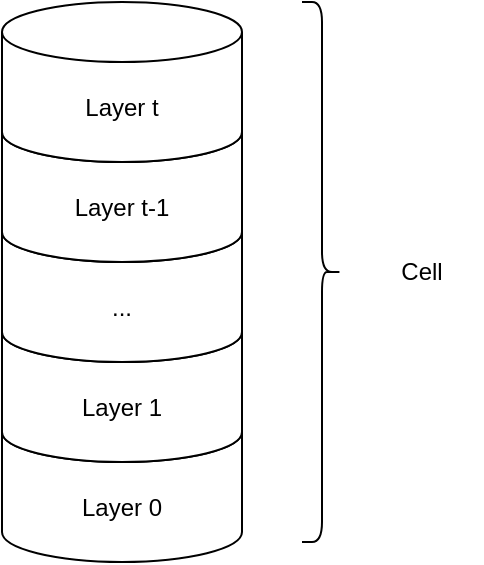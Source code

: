 <mxfile version="23.0.2" type="device" pages="5">
  <diagram id="-lP6AinIGYvUKCtov-7J" name="cell">
    <mxGraphModel dx="1114" dy="397" grid="0" gridSize="10" guides="1" tooltips="1" connect="1" arrows="1" fold="1" page="1" pageScale="1" pageWidth="850" pageHeight="1100" math="0" shadow="0">
      <root>
        <mxCell id="0" />
        <mxCell id="1" parent="0" />
        <mxCell id="3tPXu2T8eUPrCPi32IMi-1" value="Layer 0" style="shape=cylinder3;whiteSpace=wrap;html=1;boundedLbl=1;backgroundOutline=1;size=15;" parent="1" vertex="1">
          <mxGeometry x="330" y="370" width="120" height="80" as="geometry" />
        </mxCell>
        <mxCell id="3tPXu2T8eUPrCPi32IMi-2" value="Layer 1" style="shape=cylinder3;whiteSpace=wrap;html=1;boundedLbl=1;backgroundOutline=1;size=15;" parent="1" vertex="1">
          <mxGeometry x="330" y="320" width="120" height="80" as="geometry" />
        </mxCell>
        <mxCell id="3tPXu2T8eUPrCPi32IMi-3" value="..." style="shape=cylinder3;whiteSpace=wrap;html=1;boundedLbl=1;backgroundOutline=1;size=15;" parent="1" vertex="1">
          <mxGeometry x="330" y="270" width="120" height="80" as="geometry" />
        </mxCell>
        <mxCell id="3tPXu2T8eUPrCPi32IMi-4" value="Layer t-1" style="shape=cylinder3;whiteSpace=wrap;html=1;boundedLbl=1;backgroundOutline=1;size=15;" parent="1" vertex="1">
          <mxGeometry x="330" y="220" width="120" height="80" as="geometry" />
        </mxCell>
        <mxCell id="3tPXu2T8eUPrCPi32IMi-5" value="Layer t" style="shape=cylinder3;whiteSpace=wrap;html=1;boundedLbl=1;backgroundOutline=1;size=15;" parent="1" vertex="1">
          <mxGeometry x="330" y="170" width="120" height="80" as="geometry" />
        </mxCell>
        <mxCell id="3tPXu2T8eUPrCPi32IMi-6" value="" style="shape=curlyBracket;whiteSpace=wrap;html=1;rounded=1;flipH=1;labelPosition=right;verticalLabelPosition=middle;align=left;verticalAlign=middle;" parent="1" vertex="1">
          <mxGeometry x="480" y="170" width="20" height="270" as="geometry" />
        </mxCell>
        <mxCell id="3tPXu2T8eUPrCPi32IMi-7" value="Cell" style="text;html=1;strokeColor=none;fillColor=none;align=center;verticalAlign=middle;whiteSpace=wrap;rounded=0;" parent="1" vertex="1">
          <mxGeometry x="510" y="290" width="60" height="30" as="geometry" />
        </mxCell>
      </root>
    </mxGraphModel>
  </diagram>
  <diagram id="SXvvy4v2VvkBK6lqMY18" name="layer">
    <mxGraphModel dx="1114" dy="397" grid="1" gridSize="10" guides="1" tooltips="1" connect="1" arrows="1" fold="1" page="1" pageScale="1" pageWidth="850" pageHeight="1100" math="0" shadow="0">
      <root>
        <mxCell id="0" />
        <mxCell id="1" parent="0" />
        <mxCell id="LG200ECpvpbh2zePtFpl-1" value="Layer" style="shape=cylinder3;whiteSpace=wrap;html=1;boundedLbl=1;backgroundOutline=1;size=15;" parent="1" vertex="1">
          <mxGeometry x="390" y="370" width="170" height="80" as="geometry" />
        </mxCell>
        <mxCell id="LG200ECpvpbh2zePtFpl-2" value="deposition" style="ellipse;shape=cloud;whiteSpace=wrap;html=1;" parent="1" vertex="1">
          <mxGeometry x="422" y="270" width="95" height="60" as="geometry" />
        </mxCell>
        <mxCell id="LG200ECpvpbh2zePtFpl-3" style="edgeStyle=orthogonalEdgeStyle;rounded=0;orthogonalLoop=1;jettySize=auto;html=1;exitX=0.55;exitY=0.95;exitDx=0;exitDy=0;exitPerimeter=0;entryX=0.5;entryY=0;entryDx=0;entryDy=0;entryPerimeter=0;" parent="1" source="LG200ECpvpbh2zePtFpl-2" target="LG200ECpvpbh2zePtFpl-1" edge="1">
          <mxGeometry relative="1" as="geometry" />
        </mxCell>
        <mxCell id="LG200ECpvpbh2zePtFpl-4" value="erosion" style="ellipse;shape=cloud;whiteSpace=wrap;html=1;" parent="1" vertex="1">
          <mxGeometry x="425" y="481" width="95" height="60" as="geometry" />
        </mxCell>
        <mxCell id="LG200ECpvpbh2zePtFpl-7" style="edgeStyle=orthogonalEdgeStyle;rounded=0;orthogonalLoop=1;jettySize=auto;html=1;exitX=0.5;exitY=1;exitDx=0;exitDy=0;exitPerimeter=0;entryX=0.526;entryY=0.15;entryDx=0;entryDy=0;entryPerimeter=0;" parent="1" source="LG200ECpvpbh2zePtFpl-1" target="LG200ECpvpbh2zePtFpl-4" edge="1">
          <mxGeometry relative="1" as="geometry" />
        </mxCell>
      </root>
    </mxGraphModel>
  </diagram>
  <diagram name="stocks" id="vhZdWMq4PLSLrxMDySLB">
    <mxGraphModel dx="1114" dy="397" grid="0" gridSize="10" guides="1" tooltips="1" connect="1" arrows="1" fold="1" page="1" pageScale="1" pageWidth="850" pageHeight="1100" math="0" shadow="0">
      <root>
        <mxCell id="0" />
        <mxCell id="1" parent="0" />
        <mxCell id="PZBMEhScY9mzJeVB7o7m-6" value="turnover, burial" style="text;html=1;strokeColor=none;fillColor=none;align=center;verticalAlign=middle;whiteSpace=wrap;rounded=0;rotation=90;" parent="1" vertex="1">
          <mxGeometry x="500" y="180" width="100" height="30" as="geometry" />
        </mxCell>
        <mxCell id="PZBMEhScY9mzJeVB7o7m-8" value="decomposition" style="text;html=1;strokeColor=none;fillColor=none;align=center;verticalAlign=middle;whiteSpace=wrap;rounded=0;rotation=-90;" parent="1" vertex="1">
          <mxGeometry x="251.5" y="208.5" width="90" height="25" as="geometry" />
        </mxCell>
        <mxCell id="PZBMEhScY9mzJeVB7o7m-12" value="uptake" style="text;html=1;strokeColor=none;fillColor=none;align=center;verticalAlign=middle;whiteSpace=wrap;rounded=0;rotation=-90;" parent="1" vertex="1">
          <mxGeometry x="272" y="135" width="50" height="20" as="geometry" />
        </mxCell>
        <mxCell id="wDH2zlYpchgOYQHvWb8Y-1" value="Refractory" style="shape=cylinder3;whiteSpace=wrap;html=1;boundedLbl=1;backgroundOutline=1;size=15;" parent="1" vertex="1">
          <mxGeometry x="330" y="230" width="190" height="80" as="geometry" />
        </mxCell>
        <mxCell id="wDH2zlYpchgOYQHvWb8Y-2" value="Labile" style="shape=cylinder3;whiteSpace=wrap;html=1;boundedLbl=1;backgroundOutline=1;size=15;" parent="1" vertex="1">
          <mxGeometry x="330" y="180" width="190" height="80" as="geometry" />
        </mxCell>
        <mxCell id="wDH2zlYpchgOYQHvWb8Y-3" value="Inorganic" style="shape=cylinder3;whiteSpace=wrap;html=1;boundedLbl=1;backgroundOutline=1;size=15;" parent="1" vertex="1">
          <mxGeometry x="330" y="130" width="190" height="80" as="geometry" />
        </mxCell>
        <mxCell id="wDH2zlYpchgOYQHvWb8Y-4" value="Biomass" style="shape=cylinder3;whiteSpace=wrap;html=1;boundedLbl=1;backgroundOutline=1;size=15;" parent="1" vertex="1">
          <mxGeometry x="330" y="80" width="190" height="80" as="geometry" />
        </mxCell>
        <mxCell id="wDH2zlYpchgOYQHvWb8Y-5" style="edgeStyle=orthogonalEdgeStyle;rounded=0;orthogonalLoop=1;jettySize=auto;html=1;exitX=0;exitY=0.5;exitDx=0;exitDy=0;exitPerimeter=0;entryX=0;entryY=0.5;entryDx=0;entryDy=0;entryPerimeter=0;" parent="1" source="wDH2zlYpchgOYQHvWb8Y-3" target="wDH2zlYpchgOYQHvWb8Y-4" edge="1">
          <mxGeometry relative="1" as="geometry" />
        </mxCell>
        <mxCell id="wDH2zlYpchgOYQHvWb8Y-7" style="edgeStyle=orthogonalEdgeStyle;rounded=0;orthogonalLoop=1;jettySize=auto;html=1;exitX=0;exitY=0.5;exitDx=0;exitDy=0;exitPerimeter=0;" parent="1" source="wDH2zlYpchgOYQHvWb8Y-2" edge="1">
          <mxGeometry relative="1" as="geometry">
            <mxPoint x="310" y="220" as="targetPoint" />
            <Array as="points" />
          </mxGeometry>
        </mxCell>
        <mxCell id="wDH2zlYpchgOYQHvWb8Y-8" style="edgeStyle=orthogonalEdgeStyle;rounded=0;orthogonalLoop=1;jettySize=auto;html=1;exitX=1;exitY=0.5;exitDx=0;exitDy=0;exitPerimeter=0;entryX=1;entryY=0.5;entryDx=0;entryDy=0;entryPerimeter=0;" parent="1" source="wDH2zlYpchgOYQHvWb8Y-4" target="wDH2zlYpchgOYQHvWb8Y-3" edge="1">
          <mxGeometry relative="1" as="geometry" />
        </mxCell>
        <mxCell id="wDH2zlYpchgOYQHvWb8Y-9" style="edgeStyle=orthogonalEdgeStyle;rounded=0;orthogonalLoop=1;jettySize=auto;html=1;exitX=1;exitY=0.5;exitDx=0;exitDy=0;exitPerimeter=0;entryX=1;entryY=0.5;entryDx=0;entryDy=0;entryPerimeter=0;" parent="1" source="wDH2zlYpchgOYQHvWb8Y-4" target="wDH2zlYpchgOYQHvWb8Y-2" edge="1">
          <mxGeometry relative="1" as="geometry" />
        </mxCell>
        <mxCell id="wDH2zlYpchgOYQHvWb8Y-10" style="edgeStyle=orthogonalEdgeStyle;rounded=0;orthogonalLoop=1;jettySize=auto;html=1;exitX=1;exitY=0.5;exitDx=0;exitDy=0;exitPerimeter=0;entryX=1;entryY=0.5;entryDx=0;entryDy=0;entryPerimeter=0;" parent="1" source="wDH2zlYpchgOYQHvWb8Y-4" target="wDH2zlYpchgOYQHvWb8Y-1" edge="1">
          <mxGeometry relative="1" as="geometry" />
        </mxCell>
        <mxCell id="_JzJk7Etcn0lZi9cBcMk-1" value="" style="shape=curlyBracket;whiteSpace=wrap;html=1;rounded=1;flipH=1;labelPosition=right;verticalLabelPosition=middle;align=left;verticalAlign=middle;" parent="1" vertex="1">
          <mxGeometry x="567" y="100" width="20" height="200" as="geometry" />
        </mxCell>
        <mxCell id="_JzJk7Etcn0lZi9cBcMk-2" value="Layer" style="text;html=1;strokeColor=none;fillColor=none;align=center;verticalAlign=middle;whiteSpace=wrap;rounded=0;" parent="1" vertex="1">
          <mxGeometry x="580" y="190" width="50" height="30" as="geometry" />
        </mxCell>
      </root>
    </mxGraphModel>
  </diagram>
  <diagram id="pMayf0xH06TEJpOyDaw4" name="biomass">
    <mxGraphModel dx="1114" dy="397" grid="1" gridSize="10" guides="1" tooltips="1" connect="1" arrows="1" fold="1" page="1" pageScale="1" pageWidth="850" pageHeight="1100" math="0" shadow="0">
      <root>
        <mxCell id="0" />
        <mxCell id="1" parent="0" />
        <mxCell id="uZUQW8mj0Vxe3iWRQPtP-6" style="edgeStyle=orthogonalEdgeStyle;rounded=0;orthogonalLoop=1;jettySize=auto;html=1;exitX=1;exitY=0;exitDx=0;exitDy=27.5;exitPerimeter=0;entryX=0;entryY=0.5;entryDx=0;entryDy=0;" parent="1" source="uZUQW8mj0Vxe3iWRQPtP-1" target="uZUQW8mj0Vxe3iWRQPtP-3" edge="1">
          <mxGeometry relative="1" as="geometry" />
        </mxCell>
        <mxCell id="uZUQW8mj0Vxe3iWRQPtP-8" style="edgeStyle=orthogonalEdgeStyle;rounded=0;orthogonalLoop=1;jettySize=auto;html=1;exitX=1;exitY=0;exitDx=0;exitDy=52.5;exitPerimeter=0;" parent="1" source="uZUQW8mj0Vxe3iWRQPtP-1" target="uZUQW8mj0Vxe3iWRQPtP-7" edge="1">
          <mxGeometry relative="1" as="geometry" />
        </mxCell>
        <mxCell id="uZUQW8mj0Vxe3iWRQPtP-9" style="edgeStyle=orthogonalEdgeStyle;rounded=0;orthogonalLoop=1;jettySize=auto;html=1;exitX=0.5;exitY=1;exitDx=0;exitDy=0;exitPerimeter=0;" parent="1" source="uZUQW8mj0Vxe3iWRQPtP-1" target="uZUQW8mj0Vxe3iWRQPtP-5" edge="1">
          <mxGeometry relative="1" as="geometry" />
        </mxCell>
        <mxCell id="uZUQW8mj0Vxe3iWRQPtP-1" value="Biomass" style="shape=cylinder3;whiteSpace=wrap;html=1;boundedLbl=1;backgroundOutline=1;size=15;" parent="1" vertex="1">
          <mxGeometry x="330" y="360" width="170" height="80" as="geometry" />
        </mxCell>
        <mxCell id="uZUQW8mj0Vxe3iWRQPtP-3" value="turnover" style="text;html=1;strokeColor=none;fillColor=none;align=center;verticalAlign=middle;whiteSpace=wrap;rounded=0;" parent="1" vertex="1">
          <mxGeometry x="560" y="372" width="50" height="30" as="geometry" />
        </mxCell>
        <mxCell id="uZUQW8mj0Vxe3iWRQPtP-5" value="erosion" style="ellipse;shape=cloud;whiteSpace=wrap;html=1;" parent="1" vertex="1">
          <mxGeometry x="370" y="480" width="90" height="60" as="geometry" />
        </mxCell>
        <mxCell id="uZUQW8mj0Vxe3iWRQPtP-7" value="burial (from deposition)" style="text;html=1;strokeColor=none;fillColor=none;align=center;verticalAlign=middle;whiteSpace=wrap;rounded=0;" parent="1" vertex="1">
          <mxGeometry x="560" y="398" width="130" height="30" as="geometry" />
        </mxCell>
        <mxCell id="uZUQW8mj0Vxe3iWRQPtP-10" value="growth" style="ellipse;shape=cloud;whiteSpace=wrap;html=1;" parent="1" vertex="1">
          <mxGeometry x="365" y="256" width="90" height="60" as="geometry" />
        </mxCell>
        <mxCell id="uZUQW8mj0Vxe3iWRQPtP-11" style="edgeStyle=orthogonalEdgeStyle;rounded=0;orthogonalLoop=1;jettySize=auto;html=1;exitX=0.55;exitY=0.95;exitDx=0;exitDy=0;exitPerimeter=0;entryX=0.5;entryY=0;entryDx=0;entryDy=0;entryPerimeter=0;" parent="1" source="uZUQW8mj0Vxe3iWRQPtP-10" target="uZUQW8mj0Vxe3iWRQPtP-1" edge="1">
          <mxGeometry relative="1" as="geometry" />
        </mxCell>
      </root>
    </mxGraphModel>
  </diagram>
  <diagram id="GNWo2hL5nOkbdt9kuDxY" name="cell_layer_stocks">
    <mxGraphModel dx="1114" dy="397" grid="0" gridSize="10" guides="1" tooltips="1" connect="1" arrows="1" fold="1" page="1" pageScale="1" pageWidth="850" pageHeight="1100" math="0" shadow="0">
      <root>
        <mxCell id="0" />
        <mxCell id="1" parent="0" />
        <mxCell id="RprvyRXRKWDpiYTjihTP-1" value="Layer 0" style="shape=cylinder3;whiteSpace=wrap;html=1;boundedLbl=1;backgroundOutline=1;size=15;" vertex="1" parent="1">
          <mxGeometry x="36" y="362" width="120" height="80" as="geometry" />
        </mxCell>
        <mxCell id="RprvyRXRKWDpiYTjihTP-2" value="Layer 1" style="shape=cylinder3;whiteSpace=wrap;html=1;boundedLbl=1;backgroundOutline=1;size=15;" vertex="1" parent="1">
          <mxGeometry x="36" y="312" width="120" height="80" as="geometry" />
        </mxCell>
        <mxCell id="RprvyRXRKWDpiYTjihTP-3" value="..." style="shape=cylinder3;whiteSpace=wrap;html=1;boundedLbl=1;backgroundOutline=1;size=15;" vertex="1" parent="1">
          <mxGeometry x="36" y="262" width="120" height="80" as="geometry" />
        </mxCell>
        <mxCell id="RprvyRXRKWDpiYTjihTP-4" value="Layer t-1" style="shape=cylinder3;whiteSpace=wrap;html=1;boundedLbl=1;backgroundOutline=1;size=15;" vertex="1" parent="1">
          <mxGeometry x="36" y="212" width="120" height="80" as="geometry" />
        </mxCell>
        <mxCell id="RprvyRXRKWDpiYTjihTP-5" value="Layer t" style="shape=cylinder3;whiteSpace=wrap;html=1;boundedLbl=1;backgroundOutline=1;size=15;" vertex="1" parent="1">
          <mxGeometry x="36" y="162" width="120" height="80" as="geometry" />
        </mxCell>
        <mxCell id="RprvyRXRKWDpiYTjihTP-6" value="" style="shape=curlyBracket;whiteSpace=wrap;html=1;rounded=1;flipH=1;labelPosition=right;verticalLabelPosition=middle;align=left;verticalAlign=middle;" vertex="1" parent="1">
          <mxGeometry x="186" y="162" width="20" height="270" as="geometry" />
        </mxCell>
        <mxCell id="RprvyRXRKWDpiYTjihTP-7" value="Cell" style="text;html=1;strokeColor=none;fillColor=none;align=center;verticalAlign=middle;whiteSpace=wrap;rounded=0;" vertex="1" parent="1">
          <mxGeometry x="216" y="282" width="60" height="30" as="geometry" />
        </mxCell>
        <mxCell id="3vAuAnJjDtBQY2FeWHFx-1" value="turnover, burial" style="text;html=1;strokeColor=none;fillColor=none;align=center;verticalAlign=middle;whiteSpace=wrap;rounded=0;rotation=90;" vertex="1" parent="1">
          <mxGeometry x="577.5" y="312" width="100" height="30" as="geometry" />
        </mxCell>
        <mxCell id="3vAuAnJjDtBQY2FeWHFx-2" value="decomposition" style="text;html=1;strokeColor=none;fillColor=none;align=center;verticalAlign=middle;whiteSpace=wrap;rounded=0;rotation=-90;" vertex="1" parent="1">
          <mxGeometry x="329" y="340.5" width="90" height="25" as="geometry" />
        </mxCell>
        <mxCell id="3vAuAnJjDtBQY2FeWHFx-3" value="uptake" style="text;html=1;strokeColor=none;fillColor=none;align=center;verticalAlign=middle;whiteSpace=wrap;rounded=0;rotation=-90;" vertex="1" parent="1">
          <mxGeometry x="349.5" y="267" width="50" height="20" as="geometry" />
        </mxCell>
        <mxCell id="3vAuAnJjDtBQY2FeWHFx-4" value="Refractory" style="shape=cylinder3;whiteSpace=wrap;html=1;boundedLbl=1;backgroundOutline=1;size=15;" vertex="1" parent="1">
          <mxGeometry x="407.5" y="362" width="190" height="80" as="geometry" />
        </mxCell>
        <mxCell id="3vAuAnJjDtBQY2FeWHFx-5" value="Labile" style="shape=cylinder3;whiteSpace=wrap;html=1;boundedLbl=1;backgroundOutline=1;size=15;" vertex="1" parent="1">
          <mxGeometry x="407.5" y="312" width="190" height="80" as="geometry" />
        </mxCell>
        <mxCell id="3vAuAnJjDtBQY2FeWHFx-6" value="Inorganic" style="shape=cylinder3;whiteSpace=wrap;html=1;boundedLbl=1;backgroundOutline=1;size=15;" vertex="1" parent="1">
          <mxGeometry x="407.5" y="262" width="190" height="80" as="geometry" />
        </mxCell>
        <mxCell id="3vAuAnJjDtBQY2FeWHFx-7" value="Biomass" style="shape=cylinder3;whiteSpace=wrap;html=1;boundedLbl=1;backgroundOutline=1;size=15;" vertex="1" parent="1">
          <mxGeometry x="407.5" y="212" width="190" height="80" as="geometry" />
        </mxCell>
        <mxCell id="3vAuAnJjDtBQY2FeWHFx-8" style="edgeStyle=orthogonalEdgeStyle;rounded=0;orthogonalLoop=1;jettySize=auto;html=1;exitX=0;exitY=0.5;exitDx=0;exitDy=0;exitPerimeter=0;entryX=0;entryY=0.5;entryDx=0;entryDy=0;entryPerimeter=0;" edge="1" parent="1" source="3vAuAnJjDtBQY2FeWHFx-6" target="3vAuAnJjDtBQY2FeWHFx-7">
          <mxGeometry relative="1" as="geometry" />
        </mxCell>
        <mxCell id="3vAuAnJjDtBQY2FeWHFx-9" style="edgeStyle=orthogonalEdgeStyle;rounded=0;orthogonalLoop=1;jettySize=auto;html=1;exitX=0;exitY=0.5;exitDx=0;exitDy=0;exitPerimeter=0;" edge="1" parent="1" source="3vAuAnJjDtBQY2FeWHFx-5">
          <mxGeometry relative="1" as="geometry">
            <mxPoint x="387.5" y="352" as="targetPoint" />
            <Array as="points" />
          </mxGeometry>
        </mxCell>
        <mxCell id="3vAuAnJjDtBQY2FeWHFx-10" style="edgeStyle=orthogonalEdgeStyle;rounded=0;orthogonalLoop=1;jettySize=auto;html=1;exitX=1;exitY=0.5;exitDx=0;exitDy=0;exitPerimeter=0;entryX=1;entryY=0.5;entryDx=0;entryDy=0;entryPerimeter=0;" edge="1" parent="1" source="3vAuAnJjDtBQY2FeWHFx-7" target="3vAuAnJjDtBQY2FeWHFx-6">
          <mxGeometry relative="1" as="geometry" />
        </mxCell>
        <mxCell id="3vAuAnJjDtBQY2FeWHFx-11" style="edgeStyle=orthogonalEdgeStyle;rounded=0;orthogonalLoop=1;jettySize=auto;html=1;exitX=1;exitY=0.5;exitDx=0;exitDy=0;exitPerimeter=0;entryX=1;entryY=0.5;entryDx=0;entryDy=0;entryPerimeter=0;" edge="1" parent="1" source="3vAuAnJjDtBQY2FeWHFx-7" target="3vAuAnJjDtBQY2FeWHFx-5">
          <mxGeometry relative="1" as="geometry" />
        </mxCell>
        <mxCell id="3vAuAnJjDtBQY2FeWHFx-12" style="edgeStyle=orthogonalEdgeStyle;rounded=0;orthogonalLoop=1;jettySize=auto;html=1;exitX=1;exitY=0.5;exitDx=0;exitDy=0;exitPerimeter=0;entryX=1;entryY=0.5;entryDx=0;entryDy=0;entryPerimeter=0;" edge="1" parent="1" source="3vAuAnJjDtBQY2FeWHFx-7" target="3vAuAnJjDtBQY2FeWHFx-4">
          <mxGeometry relative="1" as="geometry" />
        </mxCell>
        <mxCell id="3vAuAnJjDtBQY2FeWHFx-13" value="" style="shape=curlyBracket;whiteSpace=wrap;html=1;rounded=1;flipH=1;labelPosition=right;verticalLabelPosition=middle;align=left;verticalAlign=middle;" vertex="1" parent="1">
          <mxGeometry x="644.5" y="232" width="20" height="200" as="geometry" />
        </mxCell>
        <mxCell id="3vAuAnJjDtBQY2FeWHFx-14" value="Layer" style="text;html=1;strokeColor=none;fillColor=none;align=center;verticalAlign=middle;whiteSpace=wrap;rounded=0;" vertex="1" parent="1">
          <mxGeometry x="657.5" y="322" width="50" height="30" as="geometry" />
        </mxCell>
        <mxCell id="3vAuAnJjDtBQY2FeWHFx-15" value="&lt;h1&gt;Layer&lt;/h1&gt;" style="text;html=1;strokeColor=none;fillColor=none;spacing=5;spacingTop=-20;whiteSpace=wrap;overflow=hidden;rounded=0;" vertex="1" parent="1">
          <mxGeometry x="397" y="106" width="190" height="48" as="geometry" />
        </mxCell>
        <mxCell id="3vAuAnJjDtBQY2FeWHFx-16" value="&lt;h1&gt;Cell&lt;/h1&gt;" style="text;html=1;strokeColor=none;fillColor=none;spacing=5;spacingTop=-20;whiteSpace=wrap;overflow=hidden;rounded=0;" vertex="1" parent="1">
          <mxGeometry x="29" y="106" width="190" height="48" as="geometry" />
        </mxCell>
      </root>
    </mxGraphModel>
  </diagram>
</mxfile>

